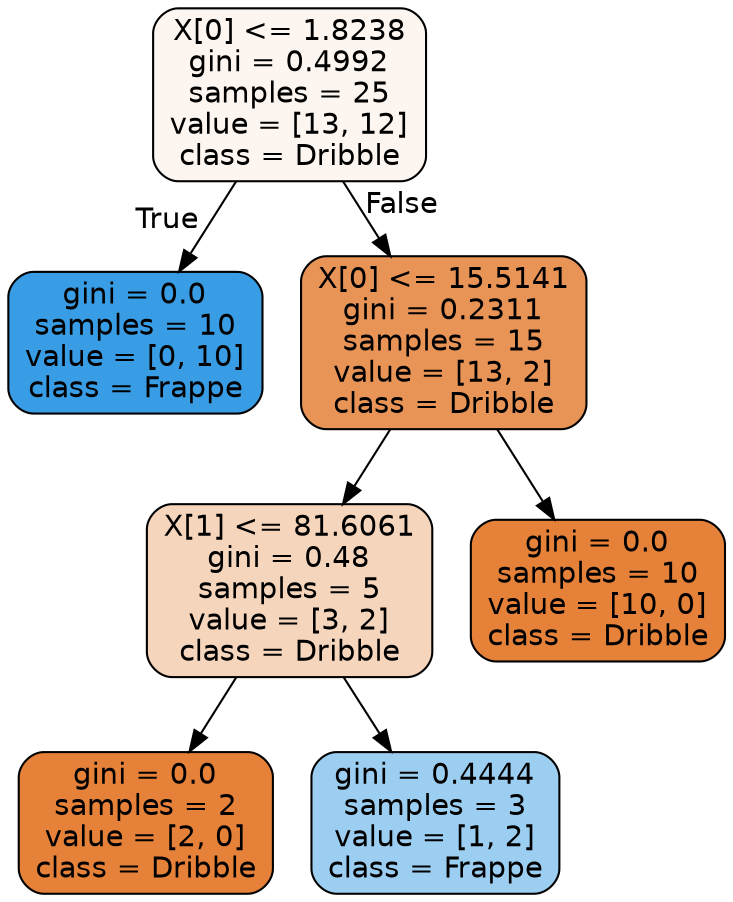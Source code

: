 digraph Tree {
node [shape=box, style="filled, rounded", color="black", fontname=helvetica] ;
edge [fontname=helvetica] ;
0 [label="X[0] <= 1.8238\ngini = 0.4992\nsamples = 25\nvalue = [13, 12]\nclass = Dribble", fillcolor="#e5813914"] ;
1 [label="gini = 0.0\nsamples = 10\nvalue = [0, 10]\nclass = Frappe", fillcolor="#399de5ff"] ;
0 -> 1 [labeldistance=2.5, labelangle=45, headlabel="True"] ;
2 [label="X[0] <= 15.5141\ngini = 0.2311\nsamples = 15\nvalue = [13, 2]\nclass = Dribble", fillcolor="#e58139d8"] ;
0 -> 2 [labeldistance=2.5, labelangle=-45, headlabel="False"] ;
3 [label="X[1] <= 81.6061\ngini = 0.48\nsamples = 5\nvalue = [3, 2]\nclass = Dribble", fillcolor="#e5813955"] ;
2 -> 3 ;
4 [label="gini = 0.0\nsamples = 2\nvalue = [2, 0]\nclass = Dribble", fillcolor="#e58139ff"] ;
3 -> 4 ;
5 [label="gini = 0.4444\nsamples = 3\nvalue = [1, 2]\nclass = Frappe", fillcolor="#399de57f"] ;
3 -> 5 ;
6 [label="gini = 0.0\nsamples = 10\nvalue = [10, 0]\nclass = Dribble", fillcolor="#e58139ff"] ;
2 -> 6 ;
}